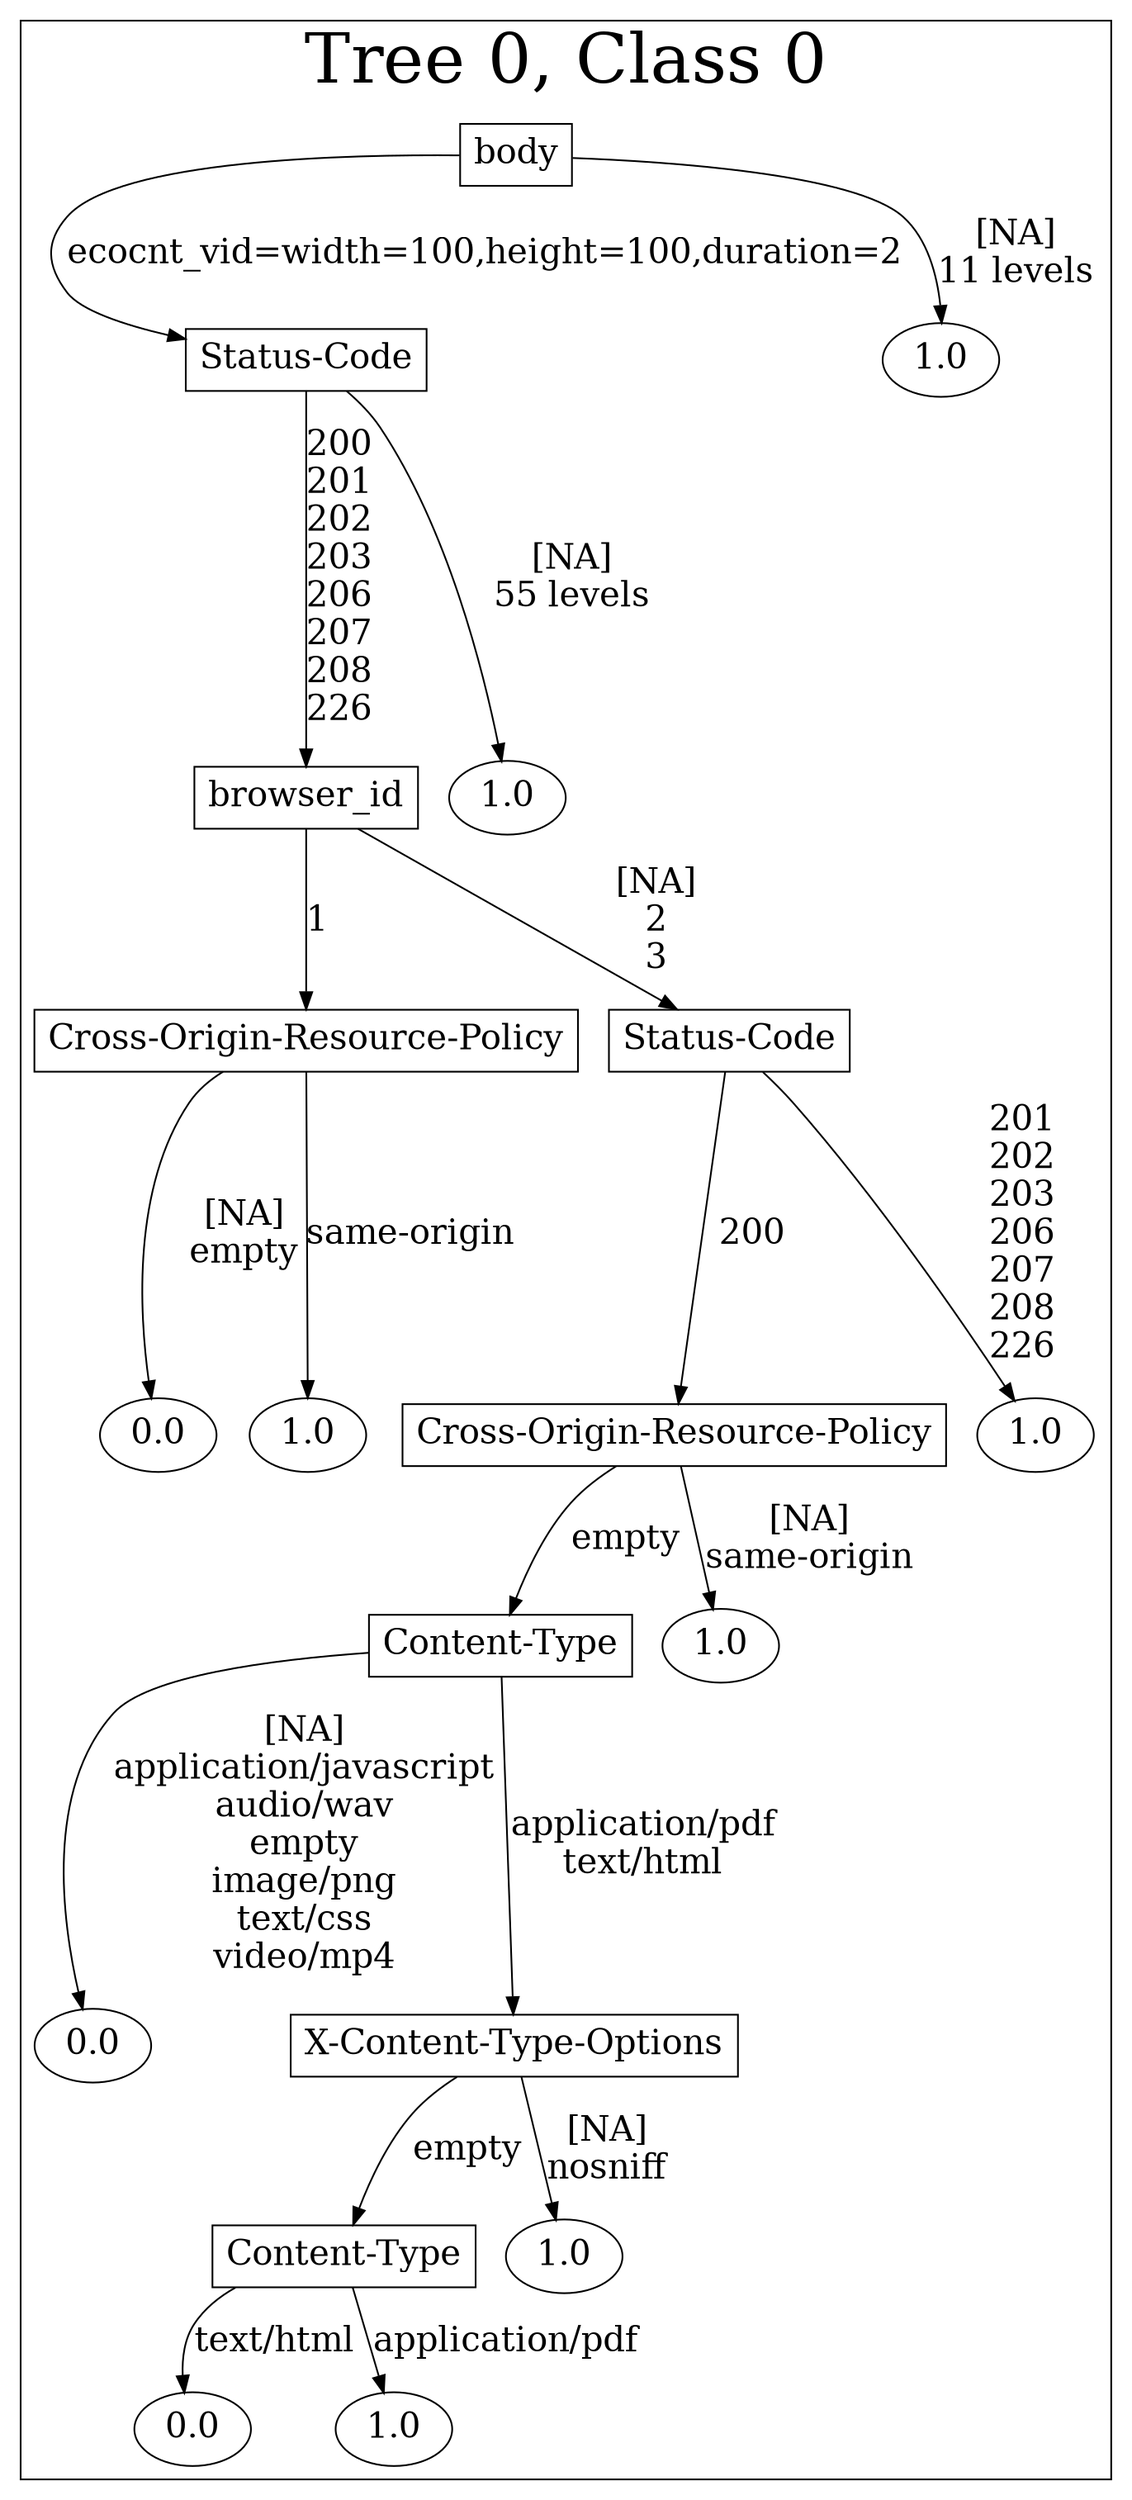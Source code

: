 /*
Generated by:
    http://https://github.com/h2oai/h2o-3/tree/master/h2o-genmodel/src/main/java/hex/genmodel/tools/PrintMojo.java
*/

/*
On a mac:

$ brew install graphviz
$ dot -Tpng file.gv -o file.png
$ open file.png
*/

digraph G {

subgraph cluster_0 {
/* Nodes */

/* Level 0 */
{
"SG_0_Node_0" [shape=box, fontsize=20, label="body"]
}

/* Level 1 */
{
"SG_0_Node_1" [shape=box, fontsize=20, label="Status-Code"]
"SG_0_Node_9" [fontsize=20, label="1.0"]
}

/* Level 2 */
{
"SG_0_Node_2" [shape=box, fontsize=20, label="browser_id"]
"SG_0_Node_10" [fontsize=20, label="1.0"]
}

/* Level 3 */
{
"SG_0_Node_3" [shape=box, fontsize=20, label="Cross-Origin-Resource-Policy"]
"SG_0_Node_4" [shape=box, fontsize=20, label="Status-Code"]
}

/* Level 4 */
{
"SG_0_Node_11" [fontsize=20, label="0.0"]
"SG_0_Node_12" [fontsize=20, label="1.0"]
"SG_0_Node_5" [shape=box, fontsize=20, label="Cross-Origin-Resource-Policy"]
"SG_0_Node_13" [fontsize=20, label="1.0"]
}

/* Level 5 */
{
"SG_0_Node_6" [shape=box, fontsize=20, label="Content-Type"]
"SG_0_Node_14" [fontsize=20, label="1.0"]
}

/* Level 6 */
{
"SG_0_Node_15" [fontsize=20, label="0.0"]
"SG_0_Node_7" [shape=box, fontsize=20, label="X-Content-Type-Options"]
}

/* Level 7 */
{
"SG_0_Node_8" [shape=box, fontsize=20, label="Content-Type"]
"SG_0_Node_16" [fontsize=20, label="1.0"]
}

/* Level 8 */
{
"SG_0_Node_17" [fontsize=20, label="0.0"]
"SG_0_Node_18" [fontsize=20, label="1.0"]
}

/* Edges */
"SG_0_Node_0" -> "SG_0_Node_1" [fontsize=20, label="ecocnt_vid=width=100,height=100,duration=2
"]
"SG_0_Node_0" -> "SG_0_Node_9" [fontsize=20, label="[NA]
11 levels
"]
"SG_0_Node_1" -> "SG_0_Node_2" [fontsize=20, label="200
201
202
203
206
207
208
226
"]
"SG_0_Node_1" -> "SG_0_Node_10" [fontsize=20, label="[NA]
55 levels
"]
"SG_0_Node_2" -> "SG_0_Node_3" [fontsize=20, label="1
"]
"SG_0_Node_2" -> "SG_0_Node_4" [fontsize=20, label="[NA]
2
3
"]
"SG_0_Node_4" -> "SG_0_Node_5" [fontsize=20, label="200
"]
"SG_0_Node_4" -> "SG_0_Node_13" [fontsize=20, label="201
202
203
206
207
208
226
"]
"SG_0_Node_5" -> "SG_0_Node_6" [fontsize=20, label="empty
"]
"SG_0_Node_5" -> "SG_0_Node_14" [fontsize=20, label="[NA]
same-origin
"]
"SG_0_Node_6" -> "SG_0_Node_15" [fontsize=20, label="[NA]
application/javascript
audio/wav
empty
image/png
text/css
video/mp4
"]
"SG_0_Node_6" -> "SG_0_Node_7" [fontsize=20, label="application/pdf
text/html
"]
"SG_0_Node_7" -> "SG_0_Node_8" [fontsize=20, label="empty
"]
"SG_0_Node_7" -> "SG_0_Node_16" [fontsize=20, label="[NA]
nosniff
"]
"SG_0_Node_8" -> "SG_0_Node_17" [fontsize=20, label="text/html
"]
"SG_0_Node_8" -> "SG_0_Node_18" [fontsize=20, label="application/pdf
"]
"SG_0_Node_3" -> "SG_0_Node_11" [fontsize=20, label="[NA]
empty
"]
"SG_0_Node_3" -> "SG_0_Node_12" [fontsize=20, label="same-origin
"]

fontsize=40
label="Tree 0, Class 0"
}

}

